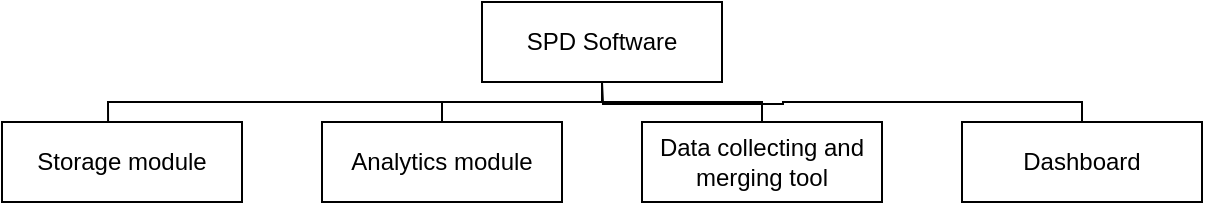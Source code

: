 <mxfile version="13.1.1" type="device"><diagram id="qP84IDKsS1oXtd5EcjXf" name="Page-1"><mxGraphModel dx="786" dy="527" grid="1" gridSize="10" guides="1" tooltips="1" connect="1" arrows="1" fold="1" page="1" pageScale="1" pageWidth="827" pageHeight="1169" math="0" shadow="0"><root><mxCell id="0"/><mxCell id="1" parent="0"/><mxCell id="hec_4RnmbhUA-zo7f5Pp-1" value="SPD Software" style="rounded=0;whiteSpace=wrap;html=1;" parent="1" vertex="1"><mxGeometry x="280" y="80" width="120" height="40" as="geometry"/></mxCell><mxCell id="hec_4RnmbhUA-zo7f5Pp-2" value="Storage module" style="rounded=0;whiteSpace=wrap;html=1;" parent="1" vertex="1"><mxGeometry x="40" y="140" width="120" height="40" as="geometry"/></mxCell><mxCell id="hec_4RnmbhUA-zo7f5Pp-3" value="Analytics module" style="rounded=0;whiteSpace=wrap;html=1;" parent="1" vertex="1"><mxGeometry x="200" y="140" width="120" height="40" as="geometry"/></mxCell><mxCell id="hec_4RnmbhUA-zo7f5Pp-4" value="Dashboard" style="rounded=0;whiteSpace=wrap;html=1;" parent="1" vertex="1"><mxGeometry x="520" y="140" width="120" height="40" as="geometry"/></mxCell><mxCell id="hec_4RnmbhUA-zo7f5Pp-5" value="Data collecting and merging tool" style="rounded=0;whiteSpace=wrap;html=1;" parent="1" vertex="1"><mxGeometry x="360" y="140" width="120" height="40" as="geometry"/></mxCell><mxCell id="hec_4RnmbhUA-zo7f5Pp-6" value="" style="endArrow=none;html=1;exitX=0.442;exitY=0;exitDx=0;exitDy=0;exitPerimeter=0;entryX=0.5;entryY=1;entryDx=0;entryDy=0;edgeStyle=orthogonalEdgeStyle;rounded=0;" parent="1" source="hec_4RnmbhUA-zo7f5Pp-2" target="hec_4RnmbhUA-zo7f5Pp-1" edge="1"><mxGeometry width="50" height="50" relative="1" as="geometry"><mxPoint x="380" y="300" as="sourcePoint"/><mxPoint x="430" y="250" as="targetPoint"/></mxGeometry></mxCell><mxCell id="hec_4RnmbhUA-zo7f5Pp-7" value="" style="endArrow=none;html=1;entryX=0.5;entryY=1;entryDx=0;entryDy=0;exitX=0.5;exitY=0;exitDx=0;exitDy=0;edgeStyle=orthogonalEdgeStyle;rounded=0;" parent="1" source="hec_4RnmbhUA-zo7f5Pp-3" target="hec_4RnmbhUA-zo7f5Pp-1" edge="1"><mxGeometry width="50" height="50" relative="1" as="geometry"><mxPoint x="380" y="300" as="sourcePoint"/><mxPoint x="430" y="250" as="targetPoint"/></mxGeometry></mxCell><mxCell id="hec_4RnmbhUA-zo7f5Pp-8" value="" style="endArrow=none;html=1;entryX=0.5;entryY=1;entryDx=0;entryDy=0;exitX=0.5;exitY=0;exitDx=0;exitDy=0;edgeStyle=orthogonalEdgeStyle;rounded=0;" parent="1" source="hec_4RnmbhUA-zo7f5Pp-5" target="hec_4RnmbhUA-zo7f5Pp-1" edge="1"><mxGeometry width="50" height="50" relative="1" as="geometry"><mxPoint x="380" y="300" as="sourcePoint"/><mxPoint x="430" y="250" as="targetPoint"/></mxGeometry></mxCell><mxCell id="hec_4RnmbhUA-zo7f5Pp-10" value="" style="endArrow=none;html=1;exitX=0.5;exitY=0;exitDx=0;exitDy=0;edgeStyle=orthogonalEdgeStyle;rounded=0;" parent="1" source="hec_4RnmbhUA-zo7f5Pp-4" edge="1"><mxGeometry width="50" height="50" relative="1" as="geometry"><mxPoint x="380" y="300" as="sourcePoint"/><mxPoint x="340" y="120" as="targetPoint"/></mxGeometry></mxCell></root></mxGraphModel></diagram></mxfile>
